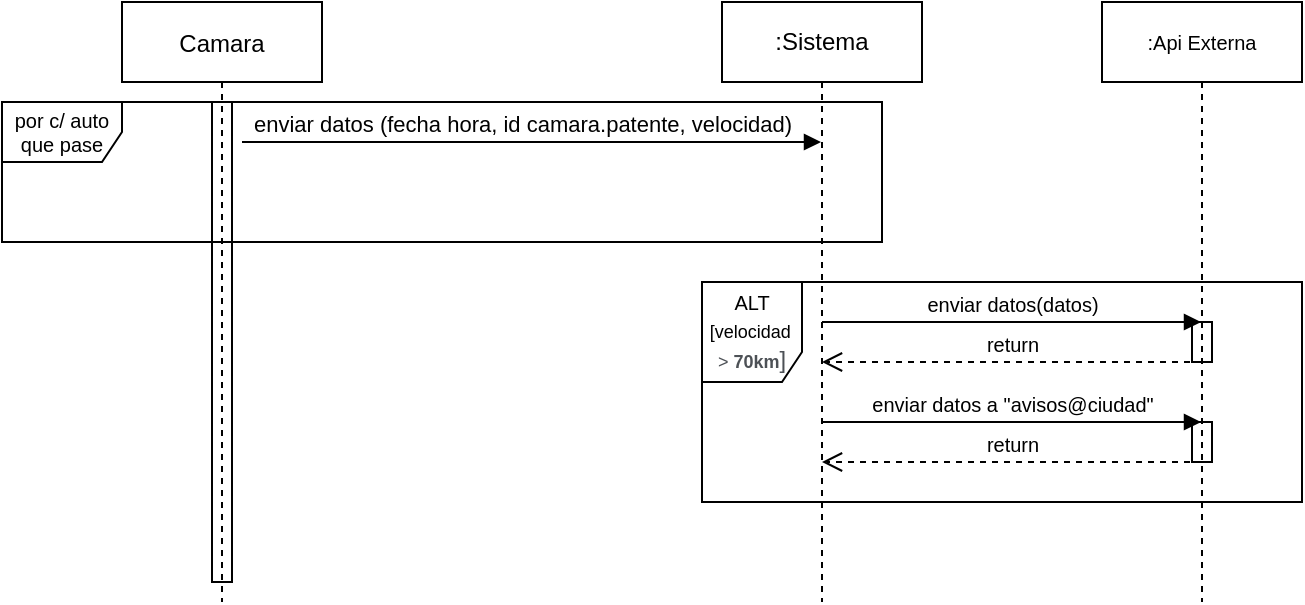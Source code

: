 <mxfile version="20.5.1" type="github">
  <diagram id="kgpKYQtTHZ0yAKxKKP6v" name="Page-1">
    <mxGraphModel dx="782" dy="468" grid="1" gridSize="10" guides="1" tooltips="1" connect="1" arrows="1" fold="1" page="1" pageScale="1" pageWidth="850" pageHeight="1100" math="0" shadow="0">
      <root>
        <mxCell id="0" />
        <mxCell id="1" parent="0" />
        <mxCell id="3nuBFxr9cyL0pnOWT2aG-1" value="Camara" style="shape=umlLifeline;perimeter=lifelinePerimeter;container=1;collapsible=0;recursiveResize=0;rounded=0;shadow=0;strokeWidth=1;" parent="1" vertex="1">
          <mxGeometry x="120" y="80" width="100" height="300" as="geometry" />
        </mxCell>
        <mxCell id="7ilyxpHe6dsUU-jGwLWj-4" value="" style="html=1;points=[];perimeter=orthogonalPerimeter;strokeColor=default;fillColor=none;" vertex="1" parent="3nuBFxr9cyL0pnOWT2aG-1">
          <mxGeometry x="45" y="50" width="10" height="240" as="geometry" />
        </mxCell>
        <mxCell id="7ilyxpHe6dsUU-jGwLWj-5" value="enviar datos (fecha hora, id camara.patente, velocidad)" style="html=1;verticalAlign=bottom;endArrow=block;rounded=0;" edge="1" parent="3nuBFxr9cyL0pnOWT2aG-1" target="7ilyxpHe6dsUU-jGwLWj-3">
          <mxGeometry x="-0.033" width="80" relative="1" as="geometry">
            <mxPoint x="60" y="70" as="sourcePoint" />
            <mxPoint x="140" y="70" as="targetPoint" />
            <mxPoint as="offset" />
          </mxGeometry>
        </mxCell>
        <mxCell id="7ilyxpHe6dsUU-jGwLWj-3" value=":Sistema&lt;br&gt;" style="shape=umlLifeline;perimeter=lifelinePerimeter;whiteSpace=wrap;html=1;container=1;collapsible=0;recursiveResize=0;outlineConnect=0;strokeColor=default;fillColor=none;" vertex="1" parent="1">
          <mxGeometry x="420" y="80" width="100" height="300" as="geometry" />
        </mxCell>
        <mxCell id="7ilyxpHe6dsUU-jGwLWj-11" value="enviar datos(datos)" style="html=1;verticalAlign=bottom;endArrow=block;rounded=0;fontSize=10;" edge="1" parent="7ilyxpHe6dsUU-jGwLWj-3" target="7ilyxpHe6dsUU-jGwLWj-9">
          <mxGeometry width="80" relative="1" as="geometry">
            <mxPoint x="50" y="160" as="sourcePoint" />
            <mxPoint x="130" y="160" as="targetPoint" />
          </mxGeometry>
        </mxCell>
        <mxCell id="7ilyxpHe6dsUU-jGwLWj-13" value="enviar datos a &quot;avisos@ciudad&quot;" style="html=1;verticalAlign=bottom;endArrow=block;rounded=0;fontSize=10;" edge="1" parent="7ilyxpHe6dsUU-jGwLWj-3" target="7ilyxpHe6dsUU-jGwLWj-9">
          <mxGeometry width="80" relative="1" as="geometry">
            <mxPoint x="50" y="210" as="sourcePoint" />
            <mxPoint x="130" y="210" as="targetPoint" />
          </mxGeometry>
        </mxCell>
        <mxCell id="7ilyxpHe6dsUU-jGwLWj-8" value="por c/ auto que pase" style="shape=umlFrame;whiteSpace=wrap;html=1;strokeColor=default;fontSize=10;fillColor=none;" vertex="1" parent="1">
          <mxGeometry x="60" y="130" width="440" height="70" as="geometry" />
        </mxCell>
        <mxCell id="7ilyxpHe6dsUU-jGwLWj-9" value=":Api Externa" style="shape=umlLifeline;perimeter=lifelinePerimeter;whiteSpace=wrap;html=1;container=1;collapsible=0;recursiveResize=0;outlineConnect=0;strokeColor=default;fontSize=10;fillColor=none;" vertex="1" parent="1">
          <mxGeometry x="610" y="80" width="100" height="300" as="geometry" />
        </mxCell>
        <mxCell id="7ilyxpHe6dsUU-jGwLWj-12" value="return" style="html=1;verticalAlign=bottom;endArrow=open;dashed=1;endSize=8;rounded=0;fontSize=10;" edge="1" parent="1" target="7ilyxpHe6dsUU-jGwLWj-3">
          <mxGeometry relative="1" as="geometry">
            <mxPoint x="660" y="260" as="sourcePoint" />
            <mxPoint x="580" y="260" as="targetPoint" />
          </mxGeometry>
        </mxCell>
        <mxCell id="7ilyxpHe6dsUU-jGwLWj-14" value="return" style="html=1;verticalAlign=bottom;endArrow=open;dashed=1;endSize=8;rounded=0;fontSize=10;" edge="1" parent="1" target="7ilyxpHe6dsUU-jGwLWj-3">
          <mxGeometry relative="1" as="geometry">
            <mxPoint x="660" y="310" as="sourcePoint" />
            <mxPoint x="580" y="310" as="targetPoint" />
          </mxGeometry>
        </mxCell>
        <mxCell id="7ilyxpHe6dsUU-jGwLWj-16" value="ALT&lt;br&gt;&lt;div style=&quot;text-align: left; font-size: 9px;&quot;&gt;&lt;span style=&quot;background-color: initial;&quot;&gt;&lt;span style=&quot;font-size: 12px;&quot;&gt;&amp;nbsp;&lt;/span&gt;&lt;font style=&quot;font-size: 9px;&quot;&gt;[velocidad&amp;nbsp;&lt;/font&gt;&lt;/span&gt;&lt;font style=&quot;font-size: 9px;&quot; face=&quot;arial, sans-serif&quot; color=&quot;#4d5156&quot;&gt;&lt;span style=&quot;background-color: rgb(255, 255, 255);&quot;&gt;&amp;nbsp;&lt;/span&gt;&lt;/font&gt;&lt;/div&gt;&lt;span style=&quot;color: rgb(77, 81, 86); font-family: arial, sans-serif; text-align: left; background-color: rgb(255, 255, 255); font-size: 9px;&quot;&gt;&lt;font style=&quot;font-size: 9px;&quot;&gt;&lt;font style=&quot;font-size: 9px;&quot;&gt;&amp;gt; &lt;b style=&quot;&quot;&gt;70km&lt;/b&gt;&lt;/font&gt;&lt;span style=&quot;font-size: 12px;&quot;&gt;]&lt;/span&gt;&lt;/font&gt;&lt;/span&gt;" style="shape=umlFrame;whiteSpace=wrap;html=1;strokeColor=default;fontSize=10;fillColor=none;width=50;height=50;" vertex="1" parent="1">
          <mxGeometry x="410" y="220" width="300" height="110" as="geometry" />
        </mxCell>
        <mxCell id="7ilyxpHe6dsUU-jGwLWj-17" value="" style="html=1;points=[];perimeter=orthogonalPerimeter;strokeColor=default;fontSize=9;fillColor=none;" vertex="1" parent="1">
          <mxGeometry x="655" y="240" width="10" height="20" as="geometry" />
        </mxCell>
        <mxCell id="7ilyxpHe6dsUU-jGwLWj-18" value="" style="html=1;points=[];perimeter=orthogonalPerimeter;strokeColor=default;fontSize=9;fillColor=none;" vertex="1" parent="1">
          <mxGeometry x="655" y="290" width="10" height="20" as="geometry" />
        </mxCell>
      </root>
    </mxGraphModel>
  </diagram>
</mxfile>
